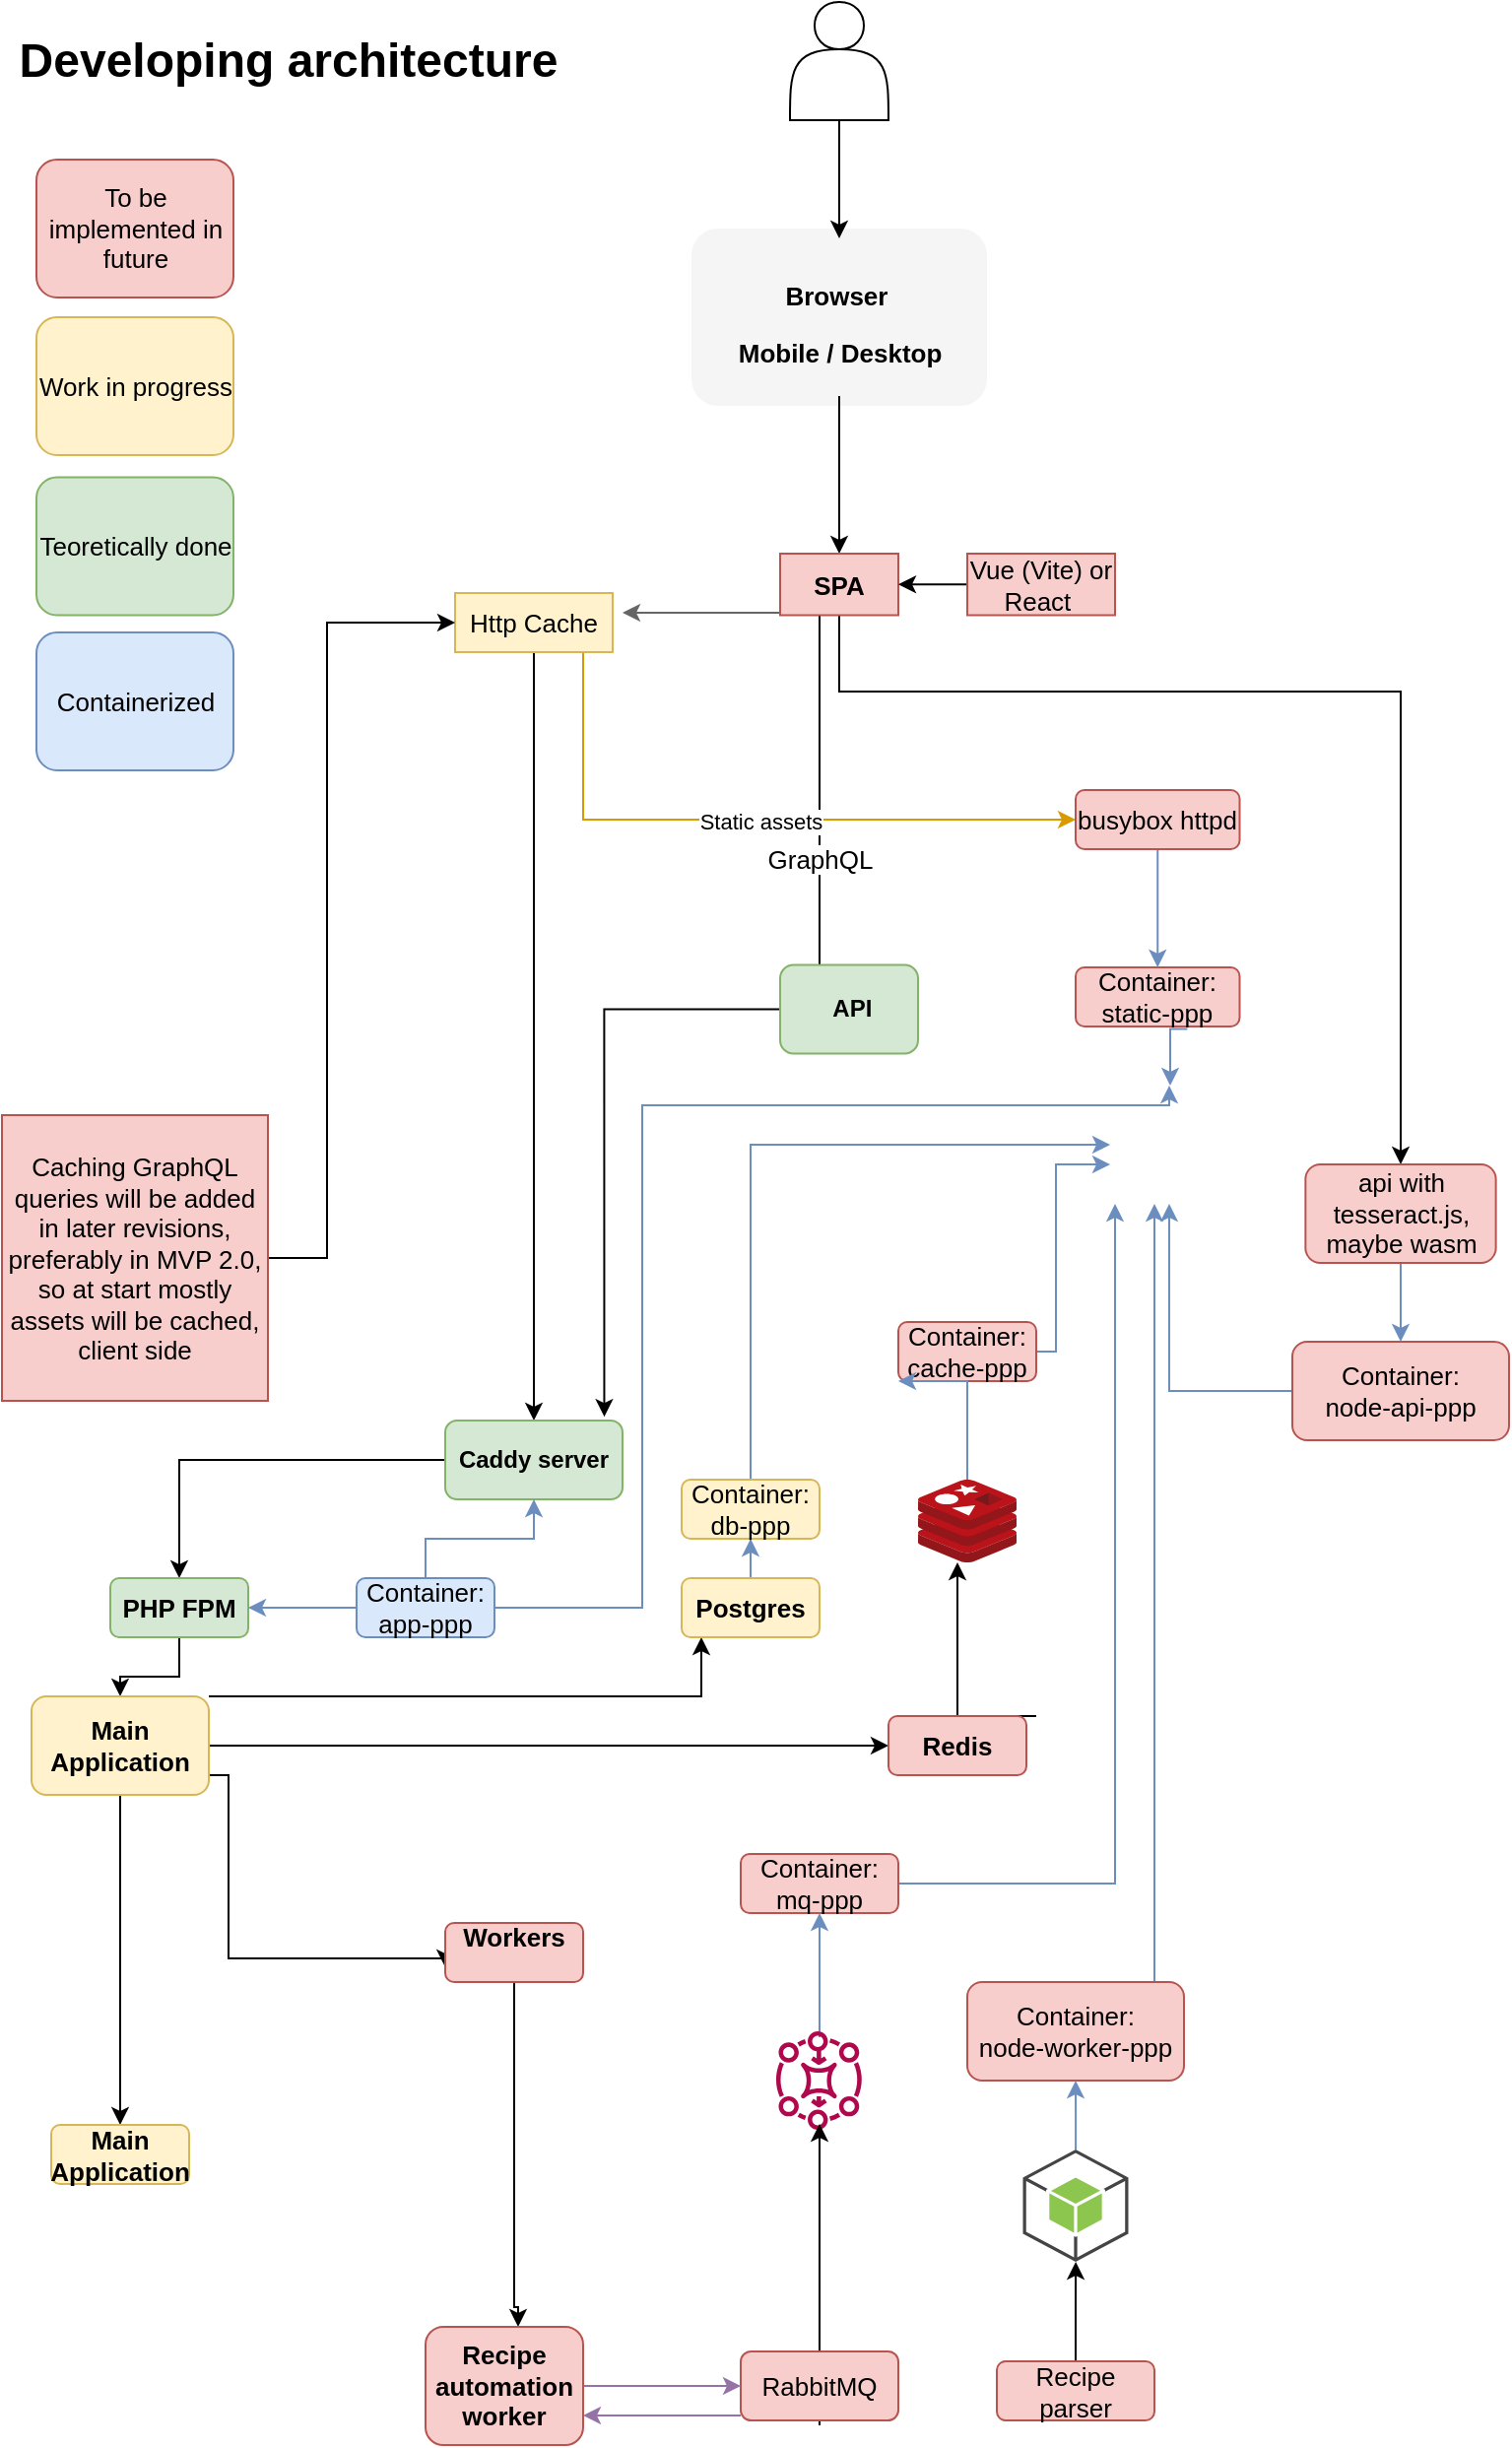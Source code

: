 <mxfile version="20.5.3" type="github">
  <diagram id="U536I7H5QlRx-HKjT8p6" name="Strona-1">
    <mxGraphModel dx="965" dy="1756" grid="1" gridSize="10" guides="1" tooltips="1" connect="1" arrows="1" fold="1" page="1" pageScale="1" pageWidth="827" pageHeight="1169" math="0" shadow="0">
      <root>
        <mxCell id="0" />
        <mxCell id="1" parent="0" />
        <mxCell id="evRMGuefQmwozvT9XK5X-4" value="" style="rounded=1;whiteSpace=wrap;html=1;fillColor=#f5f5f5;fontColor=#333333;strokeColor=none;" parent="1" vertex="1">
          <mxGeometry x="365" y="-345" width="150" height="90" as="geometry" />
        </mxCell>
        <mxCell id="evRMGuefQmwozvT9XK5X-7" style="edgeStyle=orthogonalEdgeStyle;rounded=0;orthogonalLoop=1;jettySize=auto;html=1;" parent="1" source="evRMGuefQmwozvT9XK5X-6" target="evRMGuefQmwozvT9XK5X-8" edge="1">
          <mxGeometry relative="1" as="geometry" />
        </mxCell>
        <mxCell id="evRMGuefQmwozvT9XK5X-6" value="" style="shape=actor;whiteSpace=wrap;html=1;" parent="1" vertex="1">
          <mxGeometry x="415" y="-460" width="50" height="60" as="geometry" />
        </mxCell>
        <mxCell id="evRMGuefQmwozvT9XK5X-80" style="edgeStyle=orthogonalEdgeStyle;rounded=0;orthogonalLoop=1;jettySize=auto;html=1;entryX=0.5;entryY=0;entryDx=0;entryDy=0;fontSize=13;" parent="1" source="evRMGuefQmwozvT9XK5X-8" target="evRMGuefQmwozvT9XK5X-12" edge="1">
          <mxGeometry relative="1" as="geometry" />
        </mxCell>
        <mxCell id="evRMGuefQmwozvT9XK5X-8" value="&lt;font style=&quot;font-size: 13px;&quot;&gt;Browser&amp;nbsp;&lt;br&gt;Mobile / Desktop&lt;br&gt;&lt;/font&gt;" style="text;strokeColor=none;fillColor=none;html=1;fontSize=24;fontStyle=1;verticalAlign=middle;align=center;" parent="1" vertex="1">
          <mxGeometry x="380" y="-340" width="120" height="80" as="geometry" />
        </mxCell>
        <mxCell id="evRMGuefQmwozvT9XK5X-14" value="GraphQL" style="edgeStyle=orthogonalEdgeStyle;rounded=0;orthogonalLoop=1;jettySize=auto;html=1;entryX=0;entryY=0.5;entryDx=0;entryDy=0;fontSize=13;" parent="1" source="evRMGuefQmwozvT9XK5X-12" target="evRMGuefQmwozvT9XK5X-13" edge="1">
          <mxGeometry relative="1" as="geometry">
            <Array as="points">
              <mxPoint x="430" y="55" />
              <mxPoint x="440" y="55" />
              <mxPoint x="440" y="51" />
            </Array>
          </mxGeometry>
        </mxCell>
        <mxCell id="evRMGuefQmwozvT9XK5X-20" style="edgeStyle=orthogonalEdgeStyle;rounded=0;orthogonalLoop=1;jettySize=auto;html=1;fontSize=13;fillColor=#f5f5f5;strokeColor=#666666;" parent="1" source="evRMGuefQmwozvT9XK5X-12" edge="1">
          <mxGeometry relative="1" as="geometry">
            <Array as="points">
              <mxPoint x="390" y="-150" />
              <mxPoint x="390" y="-150" />
            </Array>
            <mxPoint x="330" y="-150" as="targetPoint" />
          </mxGeometry>
        </mxCell>
        <mxCell id="pdutZ7eOoCEEQTaQrBgr-41" style="edgeStyle=orthogonalEdgeStyle;rounded=0;orthogonalLoop=1;jettySize=auto;html=1;" edge="1" parent="1" source="evRMGuefQmwozvT9XK5X-12" target="pdutZ7eOoCEEQTaQrBgr-39">
          <mxGeometry relative="1" as="geometry">
            <Array as="points">
              <mxPoint x="440" y="-110" />
              <mxPoint x="725" y="-110" />
            </Array>
          </mxGeometry>
        </mxCell>
        <mxCell id="evRMGuefQmwozvT9XK5X-12" value="&lt;b&gt;SPA&lt;/b&gt;" style="text;html=1;strokeColor=#b85450;fillColor=#f8cecc;align=center;verticalAlign=middle;whiteSpace=wrap;rounded=0;fontSize=13;" parent="1" vertex="1">
          <mxGeometry x="410" y="-180" width="60" height="31.25" as="geometry" />
        </mxCell>
        <mxCell id="evRMGuefQmwozvT9XK5X-83" style="edgeStyle=orthogonalEdgeStyle;rounded=0;orthogonalLoop=1;jettySize=auto;html=1;entryX=0.897;entryY=-0.048;entryDx=0;entryDy=0;entryPerimeter=0;fontSize=13;" parent="1" source="evRMGuefQmwozvT9XK5X-13" target="evRMGuefQmwozvT9XK5X-24" edge="1">
          <mxGeometry relative="1" as="geometry" />
        </mxCell>
        <mxCell id="evRMGuefQmwozvT9XK5X-13" value="&lt;b&gt;&amp;nbsp;API&lt;/b&gt;" style="rounded=1;whiteSpace=wrap;html=1;fillColor=#d5e8d4;strokeColor=#82b366;" parent="1" vertex="1">
          <mxGeometry x="410" y="28.75" width="70" height="45" as="geometry" />
        </mxCell>
        <mxCell id="evRMGuefQmwozvT9XK5X-28" style="edgeStyle=orthogonalEdgeStyle;rounded=0;orthogonalLoop=1;jettySize=auto;html=1;entryX=0.5;entryY=0;entryDx=0;entryDy=0;fontSize=13;" parent="1" source="evRMGuefQmwozvT9XK5X-18" target="evRMGuefQmwozvT9XK5X-24" edge="1">
          <mxGeometry relative="1" as="geometry" />
        </mxCell>
        <mxCell id="pdutZ7eOoCEEQTaQrBgr-35" style="edgeStyle=orthogonalEdgeStyle;rounded=0;orthogonalLoop=1;jettySize=auto;html=1;entryX=0;entryY=0.5;entryDx=0;entryDy=0;fillColor=#ffe6cc;strokeColor=#d79b00;" edge="1" parent="1" source="evRMGuefQmwozvT9XK5X-18" target="pdutZ7eOoCEEQTaQrBgr-34">
          <mxGeometry relative="1" as="geometry">
            <Array as="points">
              <mxPoint x="310" y="-45" />
            </Array>
          </mxGeometry>
        </mxCell>
        <mxCell id="pdutZ7eOoCEEQTaQrBgr-37" value="Static assets" style="edgeLabel;html=1;align=center;verticalAlign=middle;resizable=0;points=[];" vertex="1" connectable="0" parent="pdutZ7eOoCEEQTaQrBgr-35">
          <mxGeometry x="0.045" y="-1" relative="1" as="geometry">
            <mxPoint as="offset" />
          </mxGeometry>
        </mxCell>
        <mxCell id="evRMGuefQmwozvT9XK5X-18" value="Http Cache" style="text;html=1;strokeColor=#d6b656;fillColor=#fff2cc;align=center;verticalAlign=middle;whiteSpace=wrap;rounded=0;fontSize=13;" parent="1" vertex="1">
          <mxGeometry x="245" y="-160" width="80" height="30" as="geometry" />
        </mxCell>
        <mxCell id="evRMGuefQmwozvT9XK5X-35" style="edgeStyle=orthogonalEdgeStyle;rounded=0;orthogonalLoop=1;jettySize=auto;html=1;fontSize=13;" parent="1" source="evRMGuefQmwozvT9XK5X-24" target="evRMGuefQmwozvT9XK5X-34" edge="1">
          <mxGeometry relative="1" as="geometry" />
        </mxCell>
        <mxCell id="evRMGuefQmwozvT9XK5X-24" value="&lt;b&gt;Caddy server&lt;/b&gt;" style="rounded=1;whiteSpace=wrap;html=1;fillColor=#d5e8d4;strokeColor=#82b366;" parent="1" vertex="1">
          <mxGeometry x="240" y="260" width="90" height="40" as="geometry" />
        </mxCell>
        <mxCell id="evRMGuefQmwozvT9XK5X-81" style="edgeStyle=orthogonalEdgeStyle;rounded=0;orthogonalLoop=1;jettySize=auto;html=1;entryX=1;entryY=0.5;entryDx=0;entryDy=0;fontSize=13;" parent="1" source="evRMGuefQmwozvT9XK5X-32" target="evRMGuefQmwozvT9XK5X-12" edge="1">
          <mxGeometry relative="1" as="geometry" />
        </mxCell>
        <mxCell id="evRMGuefQmwozvT9XK5X-32" value="Vue (Vite) or React&amp;nbsp;" style="text;html=1;strokeColor=#b85450;fillColor=#f8cecc;align=center;verticalAlign=middle;whiteSpace=wrap;rounded=0;fontSize=13;" parent="1" vertex="1">
          <mxGeometry x="505" y="-180" width="75" height="31.25" as="geometry" />
        </mxCell>
        <mxCell id="evRMGuefQmwozvT9XK5X-41" value="" style="edgeStyle=orthogonalEdgeStyle;rounded=0;orthogonalLoop=1;jettySize=auto;html=1;fontSize=13;" parent="1" source="evRMGuefQmwozvT9XK5X-34" target="evRMGuefQmwozvT9XK5X-40" edge="1">
          <mxGeometry relative="1" as="geometry" />
        </mxCell>
        <mxCell id="evRMGuefQmwozvT9XK5X-34" value="&lt;b&gt;PHP FPM&lt;/b&gt;" style="rounded=1;whiteSpace=wrap;html=1;fillColor=#d5e8d4;strokeColor=#82b366;fontSize=13;" parent="1" vertex="1">
          <mxGeometry x="70" y="340" width="70" height="30" as="geometry" />
        </mxCell>
        <mxCell id="evRMGuefQmwozvT9XK5X-37" style="edgeStyle=orthogonalEdgeStyle;rounded=0;orthogonalLoop=1;jettySize=auto;html=1;entryX=0.5;entryY=1;entryDx=0;entryDy=0;fontSize=13;fillColor=#dae8fc;strokeColor=#6c8ebf;" parent="1" source="evRMGuefQmwozvT9XK5X-36" target="evRMGuefQmwozvT9XK5X-24" edge="1">
          <mxGeometry relative="1" as="geometry" />
        </mxCell>
        <mxCell id="evRMGuefQmwozvT9XK5X-38" style="edgeStyle=orthogonalEdgeStyle;rounded=0;orthogonalLoop=1;jettySize=auto;html=1;entryX=1;entryY=0.5;entryDx=0;entryDy=0;fontSize=13;fillColor=#dae8fc;strokeColor=#6c8ebf;" parent="1" source="evRMGuefQmwozvT9XK5X-36" target="evRMGuefQmwozvT9XK5X-34" edge="1">
          <mxGeometry relative="1" as="geometry" />
        </mxCell>
        <mxCell id="evRMGuefQmwozvT9XK5X-49" style="edgeStyle=orthogonalEdgeStyle;rounded=0;orthogonalLoop=1;jettySize=auto;html=1;entryX=0.5;entryY=0;entryDx=0;entryDy=0;fontSize=13;fillColor=#dae8fc;strokeColor=#6c8ebf;" parent="1" source="evRMGuefQmwozvT9XK5X-36" edge="1" target="evRMGuefQmwozvT9XK5X-97">
          <mxGeometry relative="1" as="geometry">
            <mxPoint x="571" y="55.99" as="targetPoint" />
            <Array as="points">
              <mxPoint x="340" y="355" />
              <mxPoint x="340" y="100" />
              <mxPoint x="608" y="100" />
            </Array>
          </mxGeometry>
        </mxCell>
        <mxCell id="evRMGuefQmwozvT9XK5X-36" value="Container: app-ppp" style="rounded=1;whiteSpace=wrap;html=1;fillColor=#dae8fc;strokeColor=#6c8ebf;fontSize=13;" parent="1" vertex="1">
          <mxGeometry x="195" y="340" width="70" height="30" as="geometry" />
        </mxCell>
        <mxCell id="evRMGuefQmwozvT9XK5X-43" style="edgeStyle=orthogonalEdgeStyle;rounded=0;orthogonalLoop=1;jettySize=auto;html=1;fontSize=13;" parent="1" source="evRMGuefQmwozvT9XK5X-40" target="evRMGuefQmwozvT9XK5X-42" edge="1">
          <mxGeometry relative="1" as="geometry">
            <Array as="points">
              <mxPoint x="370" y="400" />
            </Array>
          </mxGeometry>
        </mxCell>
        <mxCell id="evRMGuefQmwozvT9XK5X-60" style="edgeStyle=orthogonalEdgeStyle;rounded=0;orthogonalLoop=1;jettySize=auto;html=1;fontSize=13;" parent="1" source="evRMGuefQmwozvT9XK5X-40" target="evRMGuefQmwozvT9XK5X-59" edge="1">
          <mxGeometry relative="1" as="geometry" />
        </mxCell>
        <mxCell id="evRMGuefQmwozvT9XK5X-61" style="edgeStyle=orthogonalEdgeStyle;rounded=0;orthogonalLoop=1;jettySize=auto;html=1;entryX=0;entryY=0.75;entryDx=0;entryDy=0;fontSize=13;" parent="1" source="evRMGuefQmwozvT9XK5X-40" target="evRMGuefQmwozvT9XK5X-58" edge="1">
          <mxGeometry relative="1" as="geometry">
            <Array as="points">
              <mxPoint x="130" y="440" />
              <mxPoint x="130" y="533" />
            </Array>
          </mxGeometry>
        </mxCell>
        <mxCell id="evRMGuefQmwozvT9XK5X-71" style="edgeStyle=orthogonalEdgeStyle;rounded=0;orthogonalLoop=1;jettySize=auto;html=1;entryX=0;entryY=0.5;entryDx=0;entryDy=0;fontSize=13;" parent="1" source="evRMGuefQmwozvT9XK5X-40" target="evRMGuefQmwozvT9XK5X-64" edge="1">
          <mxGeometry relative="1" as="geometry" />
        </mxCell>
        <mxCell id="evRMGuefQmwozvT9XK5X-40" value="&lt;b&gt;Main Application&lt;/b&gt;" style="rounded=1;whiteSpace=wrap;html=1;fillColor=#fff2cc;strokeColor=#d6b656;fontSize=13;" parent="1" vertex="1">
          <mxGeometry x="30" y="400" width="90" height="50" as="geometry" />
        </mxCell>
        <mxCell id="evRMGuefQmwozvT9XK5X-46" style="edgeStyle=orthogonalEdgeStyle;rounded=0;orthogonalLoop=1;jettySize=auto;html=1;fontSize=13;fillColor=#dae8fc;strokeColor=#6c8ebf;" parent="1" source="evRMGuefQmwozvT9XK5X-42" target="evRMGuefQmwozvT9XK5X-45" edge="1">
          <mxGeometry relative="1" as="geometry" />
        </mxCell>
        <mxCell id="evRMGuefQmwozvT9XK5X-42" value="&lt;b&gt;Postgres&lt;/b&gt;" style="rounded=1;whiteSpace=wrap;html=1;fillColor=#fff2cc;strokeColor=#d6b656;fontSize=13;" parent="1" vertex="1">
          <mxGeometry x="360" y="340" width="70" height="30" as="geometry" />
        </mxCell>
        <mxCell id="pdutZ7eOoCEEQTaQrBgr-26" style="edgeStyle=orthogonalEdgeStyle;rounded=0;orthogonalLoop=1;jettySize=auto;html=1;entryX=0;entryY=0.5;entryDx=0;entryDy=0;fillColor=#dae8fc;strokeColor=#6c8ebf;" edge="1" parent="1" source="evRMGuefQmwozvT9XK5X-45" target="evRMGuefQmwozvT9XK5X-97">
          <mxGeometry relative="1" as="geometry">
            <mxPoint x="400" y="110" as="targetPoint" />
            <Array as="points">
              <mxPoint x="395" y="120" />
            </Array>
          </mxGeometry>
        </mxCell>
        <mxCell id="evRMGuefQmwozvT9XK5X-45" value="Container: db-ppp" style="rounded=1;whiteSpace=wrap;html=1;fillColor=#fff2cc;strokeColor=#d6b656;fontSize=13;" parent="1" vertex="1">
          <mxGeometry x="360" y="290" width="70" height="30" as="geometry" />
        </mxCell>
        <mxCell id="evRMGuefQmwozvT9XK5X-51" value="To be implemented in future" style="rounded=1;whiteSpace=wrap;html=1;fontSize=13;fillColor=#f8cecc;strokeColor=#b85450;" parent="1" vertex="1">
          <mxGeometry x="32.5" y="-380" width="100" height="70" as="geometry" />
        </mxCell>
        <mxCell id="pdutZ7eOoCEEQTaQrBgr-14" style="edgeStyle=orthogonalEdgeStyle;rounded=0;orthogonalLoop=1;jettySize=auto;html=1;fillColor=#dae8fc;strokeColor=#6c8ebf;" edge="1" parent="1" source="evRMGuefQmwozvT9XK5X-52" target="evRMGuefQmwozvT9XK5X-97">
          <mxGeometry relative="1" as="geometry">
            <mxPoint x="580" y="110" as="targetPoint" />
            <Array as="points">
              <mxPoint x="550" y="130" />
            </Array>
          </mxGeometry>
        </mxCell>
        <mxCell id="evRMGuefQmwozvT9XK5X-52" value="Container: &lt;br&gt;cache-ppp" style="rounded=1;whiteSpace=wrap;html=1;fillColor=#f8cecc;strokeColor=#b85450;fontSize=13;" parent="1" vertex="1">
          <mxGeometry x="470" y="210" width="70" height="30" as="geometry" />
        </mxCell>
        <mxCell id="evRMGuefQmwozvT9XK5X-104" style="edgeStyle=orthogonalEdgeStyle;rounded=0;orthogonalLoop=1;jettySize=auto;html=1;fontSize=13;" parent="1" source="evRMGuefQmwozvT9XK5X-58" target="evRMGuefQmwozvT9XK5X-103" edge="1">
          <mxGeometry relative="1" as="geometry">
            <Array as="points">
              <mxPoint x="275" y="710" />
              <mxPoint x="277" y="710" />
            </Array>
          </mxGeometry>
        </mxCell>
        <mxCell id="evRMGuefQmwozvT9XK5X-58" value="&lt;b&gt;Workers&lt;br&gt;&lt;br&gt;&lt;/b&gt;" style="rounded=1;whiteSpace=wrap;html=1;fillColor=#f8cecc;strokeColor=#b85450;fontSize=13;" parent="1" vertex="1">
          <mxGeometry x="240" y="515" width="70" height="30" as="geometry" />
        </mxCell>
        <mxCell id="evRMGuefQmwozvT9XK5X-59" value="&lt;b&gt;Main Application&lt;/b&gt;" style="rounded=1;whiteSpace=wrap;html=1;fillColor=#fff2cc;strokeColor=#d6b656;fontSize=13;" parent="1" vertex="1">
          <mxGeometry x="40" y="617.5" width="70" height="30" as="geometry" />
        </mxCell>
        <mxCell id="pdutZ7eOoCEEQTaQrBgr-17" style="edgeStyle=orthogonalEdgeStyle;rounded=0;orthogonalLoop=1;jettySize=auto;html=1;" edge="1" parent="1" target="evRMGuefQmwozvT9XK5X-65">
          <mxGeometry relative="1" as="geometry">
            <mxPoint x="540" y="410" as="sourcePoint" />
            <Array as="points">
              <mxPoint x="500" y="410" />
            </Array>
          </mxGeometry>
        </mxCell>
        <mxCell id="evRMGuefQmwozvT9XK5X-64" value="&lt;b&gt;Redis&lt;br&gt;&lt;/b&gt;" style="rounded=1;whiteSpace=wrap;html=1;fillColor=#f8cecc;strokeColor=#b85450;fontSize=13;" parent="1" vertex="1">
          <mxGeometry x="465" y="410" width="70" height="30" as="geometry" />
        </mxCell>
        <mxCell id="evRMGuefQmwozvT9XK5X-67" style="edgeStyle=orthogonalEdgeStyle;rounded=0;orthogonalLoop=1;jettySize=auto;html=1;fontSize=13;fillColor=#dae8fc;strokeColor=#6c8ebf;entryX=0;entryY=1;entryDx=0;entryDy=0;" parent="1" source="evRMGuefQmwozvT9XK5X-65" target="evRMGuefQmwozvT9XK5X-52" edge="1">
          <mxGeometry relative="1" as="geometry">
            <Array as="points">
              <mxPoint x="505" y="240" />
            </Array>
          </mxGeometry>
        </mxCell>
        <mxCell id="evRMGuefQmwozvT9XK5X-65" value="" style="sketch=0;aspect=fixed;html=1;points=[];align=center;image;fontSize=12;image=img/lib/mscae/Cache_Redis_Product.svg;" parent="1" vertex="1">
          <mxGeometry x="480" y="290" width="50" height="42" as="geometry" />
        </mxCell>
        <mxCell id="evRMGuefQmwozvT9XK5X-79" style="edgeStyle=orthogonalEdgeStyle;rounded=0;orthogonalLoop=1;jettySize=auto;html=1;fontSize=13;" parent="1" source="evRMGuefQmwozvT9XK5X-72" target="evRMGuefQmwozvT9XK5X-18" edge="1">
          <mxGeometry relative="1" as="geometry">
            <Array as="points">
              <mxPoint x="180" y="177" />
            </Array>
          </mxGeometry>
        </mxCell>
        <mxCell id="evRMGuefQmwozvT9XK5X-72" value="Caching GraphQL queries will be added in later revisions, preferably in MVP 2.0, so at start mostly assets will be cached, client side" style="text;html=1;strokeColor=#b85450;fillColor=#f8cecc;align=center;verticalAlign=middle;whiteSpace=wrap;rounded=0;fontSize=13;" parent="1" vertex="1">
          <mxGeometry x="15" y="105" width="135" height="145" as="geometry" />
        </mxCell>
        <mxCell id="evRMGuefQmwozvT9XK5X-91" value="Work in progress" style="rounded=1;whiteSpace=wrap;html=1;fontSize=13;fillColor=#fff2cc;strokeColor=#d6b656;" parent="1" vertex="1">
          <mxGeometry x="32.5" y="-300" width="100" height="70" as="geometry" />
        </mxCell>
        <mxCell id="evRMGuefQmwozvT9XK5X-92" value="Teoretically done" style="rounded=1;whiteSpace=wrap;html=1;fontSize=13;fillColor=#d5e8d4;strokeColor=#82b366;" parent="1" vertex="1">
          <mxGeometry x="32.5" y="-218.75" width="100" height="70" as="geometry" />
        </mxCell>
        <mxCell id="pdutZ7eOoCEEQTaQrBgr-24" style="edgeStyle=orthogonalEdgeStyle;rounded=0;orthogonalLoop=1;jettySize=auto;html=1;fillColor=#dae8fc;strokeColor=#6c8ebf;" edge="1" parent="1" source="evRMGuefQmwozvT9XK5X-93" target="evRMGuefQmwozvT9XK5X-97">
          <mxGeometry relative="1" as="geometry">
            <mxPoint x="590" y="210" as="targetPoint" />
            <Array as="points">
              <mxPoint x="580" y="495" />
            </Array>
          </mxGeometry>
        </mxCell>
        <mxCell id="evRMGuefQmwozvT9XK5X-93" value="Container: &lt;br&gt;mq-ppp" style="rounded=1;whiteSpace=wrap;html=1;fillColor=#f8cecc;strokeColor=#b85450;fontSize=13;" parent="1" vertex="1">
          <mxGeometry x="390" y="480" width="80" height="30" as="geometry" />
        </mxCell>
        <mxCell id="evRMGuefQmwozvT9XK5X-97" value="" style="shape=image;html=1;verticalAlign=top;verticalLabelPosition=bottom;labelBackgroundColor=#ffffff;imageAspect=0;aspect=fixed;image=https://cdn1.iconfinder.com/data/icons/unicons-line-vol-3/24/docker-128.png;fontSize=13;" parent="1" vertex="1">
          <mxGeometry x="577.5" y="90" width="60" height="60" as="geometry" />
        </mxCell>
        <mxCell id="evRMGuefQmwozvT9XK5X-100" style="edgeStyle=orthogonalEdgeStyle;rounded=0;orthogonalLoop=1;jettySize=auto;html=1;fontSize=13;fillColor=#dae8fc;strokeColor=#6c8ebf;" parent="1" source="evRMGuefQmwozvT9XK5X-99" target="evRMGuefQmwozvT9XK5X-93" edge="1">
          <mxGeometry relative="1" as="geometry" />
        </mxCell>
        <mxCell id="evRMGuefQmwozvT9XK5X-99" value="" style="sketch=0;outlineConnect=0;fontColor=#232F3E;gradientColor=none;fillColor=#B0084D;strokeColor=none;dashed=0;verticalLabelPosition=bottom;verticalAlign=top;align=center;html=1;fontSize=12;fontStyle=0;aspect=fixed;pointerEvents=1;shape=mxgraph.aws4.mq_broker;direction=south;" parent="1" vertex="1">
          <mxGeometry x="405" y="570" width="50" height="50" as="geometry" />
        </mxCell>
        <mxCell id="pdutZ7eOoCEEQTaQrBgr-6" style="edgeStyle=orthogonalEdgeStyle;rounded=0;orthogonalLoop=1;jettySize=auto;html=1;" edge="1" parent="1" source="evRMGuefQmwozvT9XK5X-101" target="evRMGuefQmwozvT9XK5X-99">
          <mxGeometry relative="1" as="geometry">
            <Array as="points">
              <mxPoint x="430" y="770" />
              <mxPoint x="430" y="770" />
            </Array>
          </mxGeometry>
        </mxCell>
        <mxCell id="pdutZ7eOoCEEQTaQrBgr-9" style="edgeStyle=orthogonalEdgeStyle;rounded=0;orthogonalLoop=1;jettySize=auto;html=1;entryX=1;entryY=0.75;entryDx=0;entryDy=0;fillColor=#e1d5e7;strokeColor=#9673a6;" edge="1" parent="1" source="evRMGuefQmwozvT9XK5X-101" target="evRMGuefQmwozvT9XK5X-103">
          <mxGeometry relative="1" as="geometry">
            <Array as="points">
              <mxPoint x="370" y="765" />
              <mxPoint x="370" y="765" />
            </Array>
          </mxGeometry>
        </mxCell>
        <mxCell id="evRMGuefQmwozvT9XK5X-101" value="RabbitMQ" style="rounded=1;whiteSpace=wrap;html=1;fillColor=#f8cecc;strokeColor=#b85450;fontSize=13;" parent="1" vertex="1">
          <mxGeometry x="390" y="732.5" width="80" height="35" as="geometry" />
        </mxCell>
        <mxCell id="pdutZ7eOoCEEQTaQrBgr-10" style="edgeStyle=orthogonalEdgeStyle;rounded=0;orthogonalLoop=1;jettySize=auto;html=1;entryX=0;entryY=0.5;entryDx=0;entryDy=0;fillColor=#e1d5e7;strokeColor=#9673a6;" edge="1" parent="1" source="evRMGuefQmwozvT9XK5X-103" target="evRMGuefQmwozvT9XK5X-101">
          <mxGeometry relative="1" as="geometry" />
        </mxCell>
        <mxCell id="evRMGuefQmwozvT9XK5X-103" value="&lt;b&gt;Recipe automation worker&lt;br&gt;&lt;/b&gt;" style="rounded=1;whiteSpace=wrap;html=1;fillColor=#f8cecc;strokeColor=#b85450;fontSize=13;" parent="1" vertex="1">
          <mxGeometry x="230" y="720" width="80" height="60" as="geometry" />
        </mxCell>
        <mxCell id="pdutZ7eOoCEEQTaQrBgr-12" style="edgeStyle=orthogonalEdgeStyle;rounded=0;orthogonalLoop=1;jettySize=auto;html=1;" edge="1" parent="1" source="evRMGuefQmwozvT9XK5X-106" target="evRMGuefQmwozvT9XK5X-109">
          <mxGeometry relative="1" as="geometry">
            <mxPoint x="560" y="705" as="targetPoint" />
          </mxGeometry>
        </mxCell>
        <mxCell id="evRMGuefQmwozvT9XK5X-106" value="Recipe parser" style="rounded=1;whiteSpace=wrap;html=1;fillColor=#f8cecc;strokeColor=#b85450;fontSize=13;" parent="1" vertex="1">
          <mxGeometry x="520" y="737.5" width="80" height="30" as="geometry" />
        </mxCell>
        <mxCell id="evRMGuefQmwozvT9XK5X-114" style="edgeStyle=orthogonalEdgeStyle;rounded=0;orthogonalLoop=1;jettySize=auto;html=1;fontSize=13;fillColor=#dae8fc;strokeColor=#6c8ebf;" parent="1" source="evRMGuefQmwozvT9XK5X-108" target="evRMGuefQmwozvT9XK5X-97" edge="1">
          <mxGeometry relative="1" as="geometry">
            <mxPoint x="740.048" y="85" as="targetPoint" />
            <Array as="points">
              <mxPoint x="600" y="540" />
              <mxPoint x="600" y="540" />
            </Array>
          </mxGeometry>
        </mxCell>
        <mxCell id="evRMGuefQmwozvT9XK5X-108" value="Container: &lt;br&gt;node-worker-ppp" style="rounded=1;whiteSpace=wrap;html=1;fillColor=#f8cecc;strokeColor=#b85450;fontSize=13;" parent="1" vertex="1">
          <mxGeometry x="505" y="545" width="110" height="50" as="geometry" />
        </mxCell>
        <mxCell id="pdutZ7eOoCEEQTaQrBgr-38" style="edgeStyle=orthogonalEdgeStyle;rounded=0;orthogonalLoop=1;jettySize=auto;html=1;entryX=0.5;entryY=1;entryDx=0;entryDy=0;fillColor=#dae8fc;strokeColor=#6c8ebf;" edge="1" parent="1" source="evRMGuefQmwozvT9XK5X-109" target="evRMGuefQmwozvT9XK5X-108">
          <mxGeometry relative="1" as="geometry" />
        </mxCell>
        <mxCell id="evRMGuefQmwozvT9XK5X-109" value="" style="outlineConnect=0;dashed=0;verticalLabelPosition=bottom;verticalAlign=top;align=center;html=1;shape=mxgraph.aws3.android;fillColor=#8CC64F;gradientColor=none;fontSize=13;" parent="1" vertex="1">
          <mxGeometry x="533.25" y="630" width="53.5" height="57" as="geometry" />
        </mxCell>
        <mxCell id="pdutZ7eOoCEEQTaQrBgr-2" value="Developing architecture" style="text;strokeColor=none;fillColor=none;html=1;fontSize=24;fontStyle=1;verticalAlign=middle;align=center;" vertex="1" parent="1">
          <mxGeometry x="110" y="-450" width="100" height="40" as="geometry" />
        </mxCell>
        <mxCell id="pdutZ7eOoCEEQTaQrBgr-3" value="Containerized" style="rounded=1;whiteSpace=wrap;html=1;fontSize=13;fillColor=#dae8fc;strokeColor=#6c8ebf;" vertex="1" parent="1">
          <mxGeometry x="32.5" y="-140" width="100" height="70" as="geometry" />
        </mxCell>
        <mxCell id="pdutZ7eOoCEEQTaQrBgr-21" style="edgeStyle=orthogonalEdgeStyle;rounded=0;orthogonalLoop=1;jettySize=auto;html=1;fillColor=#dae8fc;strokeColor=#6c8ebf;" edge="1" parent="1" source="pdutZ7eOoCEEQTaQrBgr-18" target="evRMGuefQmwozvT9XK5X-97">
          <mxGeometry relative="1" as="geometry" />
        </mxCell>
        <mxCell id="pdutZ7eOoCEEQTaQrBgr-18" value="Container: &lt;br&gt;node-api-ppp" style="rounded=1;whiteSpace=wrap;html=1;fillColor=#f8cecc;strokeColor=#b85450;fontSize=13;" vertex="1" parent="1">
          <mxGeometry x="670" y="220" width="110" height="50" as="geometry" />
        </mxCell>
        <mxCell id="pdutZ7eOoCEEQTaQrBgr-32" style="edgeStyle=orthogonalEdgeStyle;rounded=0;orthogonalLoop=1;jettySize=auto;html=1;exitX=0.681;exitY=1.043;exitDx=0;exitDy=0;exitPerimeter=0;fillColor=#dae8fc;strokeColor=#6c8ebf;" edge="1" parent="1" source="pdutZ7eOoCEEQTaQrBgr-29" target="evRMGuefQmwozvT9XK5X-97">
          <mxGeometry relative="1" as="geometry">
            <Array as="points">
              <mxPoint x="608" y="61" />
            </Array>
          </mxGeometry>
        </mxCell>
        <mxCell id="pdutZ7eOoCEEQTaQrBgr-29" value="Container: &lt;br&gt;static-ppp" style="rounded=1;whiteSpace=wrap;html=1;fillColor=#f8cecc;strokeColor=#b85450;fontSize=13;" vertex="1" parent="1">
          <mxGeometry x="560" y="30" width="83.25" height="30" as="geometry" />
        </mxCell>
        <mxCell id="pdutZ7eOoCEEQTaQrBgr-36" style="edgeStyle=orthogonalEdgeStyle;rounded=0;orthogonalLoop=1;jettySize=auto;html=1;fillColor=#dae8fc;strokeColor=#6c8ebf;" edge="1" parent="1" source="pdutZ7eOoCEEQTaQrBgr-34" target="pdutZ7eOoCEEQTaQrBgr-29">
          <mxGeometry relative="1" as="geometry" />
        </mxCell>
        <mxCell id="pdutZ7eOoCEEQTaQrBgr-34" value="busybox httpd" style="rounded=1;whiteSpace=wrap;html=1;fillColor=#f8cecc;strokeColor=#b85450;fontSize=13;" vertex="1" parent="1">
          <mxGeometry x="560" y="-60" width="83.25" height="30" as="geometry" />
        </mxCell>
        <mxCell id="pdutZ7eOoCEEQTaQrBgr-40" style="edgeStyle=orthogonalEdgeStyle;rounded=0;orthogonalLoop=1;jettySize=auto;html=1;fillColor=#dae8fc;strokeColor=#6c8ebf;" edge="1" parent="1" source="pdutZ7eOoCEEQTaQrBgr-39" target="pdutZ7eOoCEEQTaQrBgr-18">
          <mxGeometry relative="1" as="geometry" />
        </mxCell>
        <mxCell id="pdutZ7eOoCEEQTaQrBgr-39" value="api with tesseract.js, maybe wasm" style="rounded=1;whiteSpace=wrap;html=1;fillColor=#f8cecc;strokeColor=#b85450;fontSize=13;" vertex="1" parent="1">
          <mxGeometry x="676.68" y="130" width="96.63" height="50" as="geometry" />
        </mxCell>
      </root>
    </mxGraphModel>
  </diagram>
</mxfile>
